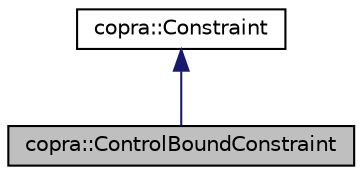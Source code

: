 digraph "copra::ControlBoundConstraint"
{
 // LATEX_PDF_SIZE
  edge [fontname="Helvetica",fontsize="10",labelfontname="Helvetica",labelfontsize="10"];
  node [fontname="Helvetica",fontsize="10",shape=record];
  Node1 [label="copra::ControlBoundConstraint",height=0.2,width=0.4,color="black", fillcolor="grey75", style="filled", fontcolor="black",tooltip="Control Bound constraint. It bounds the optimization ."];
  Node2 -> Node1 [dir="back",color="midnightblue",fontsize="10",style="solid",fontname="Helvetica"];
  Node2 [label="copra::Constraint",height=0.2,width=0.4,color="black", fillcolor="white", style="filled",URL="$classcopra_1_1Constraint.html",tooltip="Abstract base class that represents constraints. Any derived class of this one can be added to the MP..."];
}
